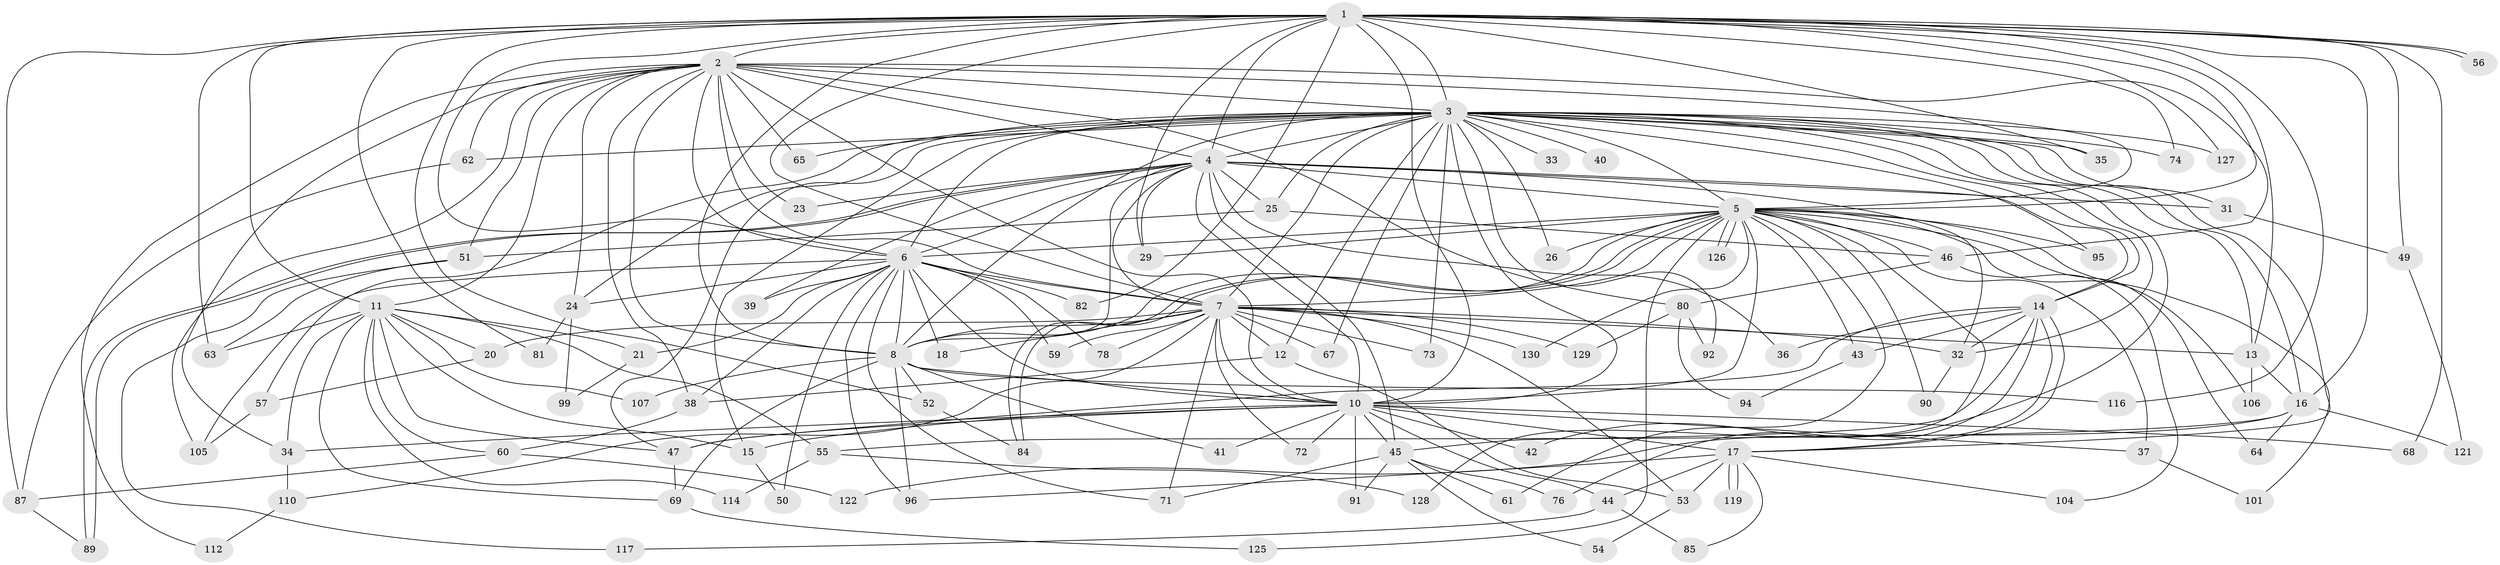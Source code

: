 // original degree distribution, {28: 0.007692307692307693, 22: 0.015384615384615385, 21: 0.015384615384615385, 27: 0.007692307692307693, 26: 0.007692307692307693, 16: 0.007692307692307693, 25: 0.007692307692307693, 17: 0.007692307692307693, 13: 0.007692307692307693, 4: 0.09230769230769231, 9: 0.007692307692307693, 6: 0.007692307692307693, 11: 0.007692307692307693, 2: 0.5461538461538461, 7: 0.007692307692307693, 3: 0.2076923076923077, 5: 0.03076923076923077, 8: 0.007692307692307693}
// Generated by graph-tools (version 1.1) at 2025/41/03/06/25 10:41:42]
// undirected, 99 vertices, 238 edges
graph export_dot {
graph [start="1"]
  node [color=gray90,style=filled];
  1 [super="+100"];
  2 [super="+27"];
  3 [super="+9"];
  4 [super="+88"];
  5 [super="+30"];
  6 [super="+22"];
  7 [super="+120"];
  8 [super="+70"];
  10 [super="+19"];
  11 [super="+93"];
  12;
  13 [super="+102"];
  14 [super="+79"];
  15 [super="+118"];
  16 [super="+28"];
  17 [super="+115"];
  18;
  20;
  21;
  23;
  24 [super="+75"];
  25;
  26;
  29 [super="+109"];
  31;
  32 [super="+77"];
  33;
  34 [super="+83"];
  35;
  36;
  37;
  38 [super="+103"];
  39;
  40;
  41;
  42;
  43;
  44;
  45 [super="+108"];
  46 [super="+58"];
  47 [super="+48"];
  49;
  50;
  51 [super="+66"];
  52 [super="+124"];
  53 [super="+98"];
  54;
  55;
  56;
  57 [super="+111"];
  59;
  60;
  61;
  62;
  63;
  64;
  65;
  67;
  68;
  69;
  71 [super="+86"];
  72;
  73;
  74;
  76;
  78;
  80;
  81;
  82;
  84;
  85;
  87 [super="+97"];
  89 [super="+123"];
  90;
  91;
  92;
  94;
  95;
  96 [super="+113"];
  99;
  101;
  104;
  105;
  106;
  107;
  110;
  112;
  114;
  116;
  117;
  119;
  121;
  122;
  125;
  126;
  127;
  128;
  129;
  130;
  1 -- 2 [weight=2];
  1 -- 3 [weight=2];
  1 -- 4;
  1 -- 5;
  1 -- 6;
  1 -- 7;
  1 -- 8;
  1 -- 10;
  1 -- 11;
  1 -- 16;
  1 -- 35;
  1 -- 49;
  1 -- 52 [weight=2];
  1 -- 56;
  1 -- 56;
  1 -- 63;
  1 -- 68;
  1 -- 74;
  1 -- 81;
  1 -- 82;
  1 -- 116;
  1 -- 127;
  1 -- 87;
  1 -- 13;
  1 -- 29;
  2 -- 3 [weight=2];
  2 -- 4;
  2 -- 5;
  2 -- 6;
  2 -- 7;
  2 -- 8;
  2 -- 10;
  2 -- 11;
  2 -- 23;
  2 -- 34;
  2 -- 38;
  2 -- 46;
  2 -- 51;
  2 -- 62;
  2 -- 65;
  2 -- 80;
  2 -- 105;
  2 -- 112;
  2 -- 24;
  3 -- 4 [weight=2];
  3 -- 5 [weight=2];
  3 -- 6 [weight=2];
  3 -- 7 [weight=2];
  3 -- 8 [weight=3];
  3 -- 10 [weight=2];
  3 -- 14;
  3 -- 15;
  3 -- 31;
  3 -- 32;
  3 -- 33 [weight=2];
  3 -- 40 [weight=2];
  3 -- 67;
  3 -- 74;
  3 -- 92;
  3 -- 65;
  3 -- 73;
  3 -- 12;
  3 -- 13;
  3 -- 24;
  3 -- 25;
  3 -- 26;
  3 -- 95;
  3 -- 35;
  3 -- 42;
  3 -- 57;
  3 -- 62;
  3 -- 127;
  3 -- 16;
  3 -- 17;
  3 -- 47;
  4 -- 5 [weight=2];
  4 -- 6;
  4 -- 7;
  4 -- 8;
  4 -- 10;
  4 -- 14;
  4 -- 23;
  4 -- 25;
  4 -- 29;
  4 -- 31;
  4 -- 36;
  4 -- 39;
  4 -- 45;
  4 -- 89;
  4 -- 89;
  4 -- 32;
  5 -- 6;
  5 -- 7;
  5 -- 8;
  5 -- 10;
  5 -- 26;
  5 -- 29;
  5 -- 37;
  5 -- 61;
  5 -- 64;
  5 -- 84;
  5 -- 84;
  5 -- 90;
  5 -- 95;
  5 -- 101;
  5 -- 106;
  5 -- 125;
  5 -- 126;
  5 -- 126;
  5 -- 128;
  5 -- 130;
  5 -- 43;
  5 -- 46;
  6 -- 7 [weight=2];
  6 -- 8;
  6 -- 10;
  6 -- 18;
  6 -- 21;
  6 -- 24;
  6 -- 38;
  6 -- 39;
  6 -- 50;
  6 -- 59;
  6 -- 78;
  6 -- 82;
  6 -- 96;
  6 -- 105;
  6 -- 71;
  7 -- 8;
  7 -- 10 [weight=2];
  7 -- 12;
  7 -- 13;
  7 -- 18;
  7 -- 20;
  7 -- 32;
  7 -- 53;
  7 -- 59;
  7 -- 67;
  7 -- 71;
  7 -- 72;
  7 -- 73;
  7 -- 78;
  7 -- 110;
  7 -- 129;
  7 -- 130;
  8 -- 10;
  8 -- 41;
  8 -- 52;
  8 -- 69;
  8 -- 96;
  8 -- 107;
  8 -- 116;
  10 -- 34;
  10 -- 47;
  10 -- 68;
  10 -- 72;
  10 -- 91;
  10 -- 17;
  10 -- 42;
  10 -- 37;
  10 -- 41;
  10 -- 44;
  10 -- 45;
  10 -- 15;
  11 -- 15;
  11 -- 20;
  11 -- 21;
  11 -- 47;
  11 -- 55;
  11 -- 60;
  11 -- 63;
  11 -- 107;
  11 -- 114;
  11 -- 34;
  11 -- 69;
  12 -- 38;
  12 -- 53;
  13 -- 16;
  13 -- 106;
  14 -- 17;
  14 -- 17;
  14 -- 36;
  14 -- 43;
  14 -- 76;
  14 -- 32;
  14 -- 45;
  14 -- 47;
  15 -- 50;
  16 -- 55;
  16 -- 64;
  16 -- 122;
  16 -- 121;
  17 -- 44;
  17 -- 53;
  17 -- 85;
  17 -- 104;
  17 -- 119;
  17 -- 119;
  17 -- 96;
  20 -- 57;
  21 -- 99;
  24 -- 81;
  24 -- 99;
  25 -- 46;
  25 -- 51;
  31 -- 49;
  32 -- 90;
  34 -- 110;
  37 -- 101;
  38 -- 60;
  43 -- 94;
  44 -- 85;
  44 -- 117;
  45 -- 54;
  45 -- 61;
  45 -- 71;
  45 -- 76;
  45 -- 91;
  46 -- 80;
  46 -- 104;
  47 -- 69;
  49 -- 121;
  51 -- 117;
  51 -- 63;
  52 -- 84;
  53 -- 54;
  55 -- 114;
  55 -- 128;
  57 -- 105;
  60 -- 87;
  60 -- 122;
  62 -- 87;
  69 -- 125;
  80 -- 92;
  80 -- 94;
  80 -- 129;
  87 -- 89;
  110 -- 112;
}

